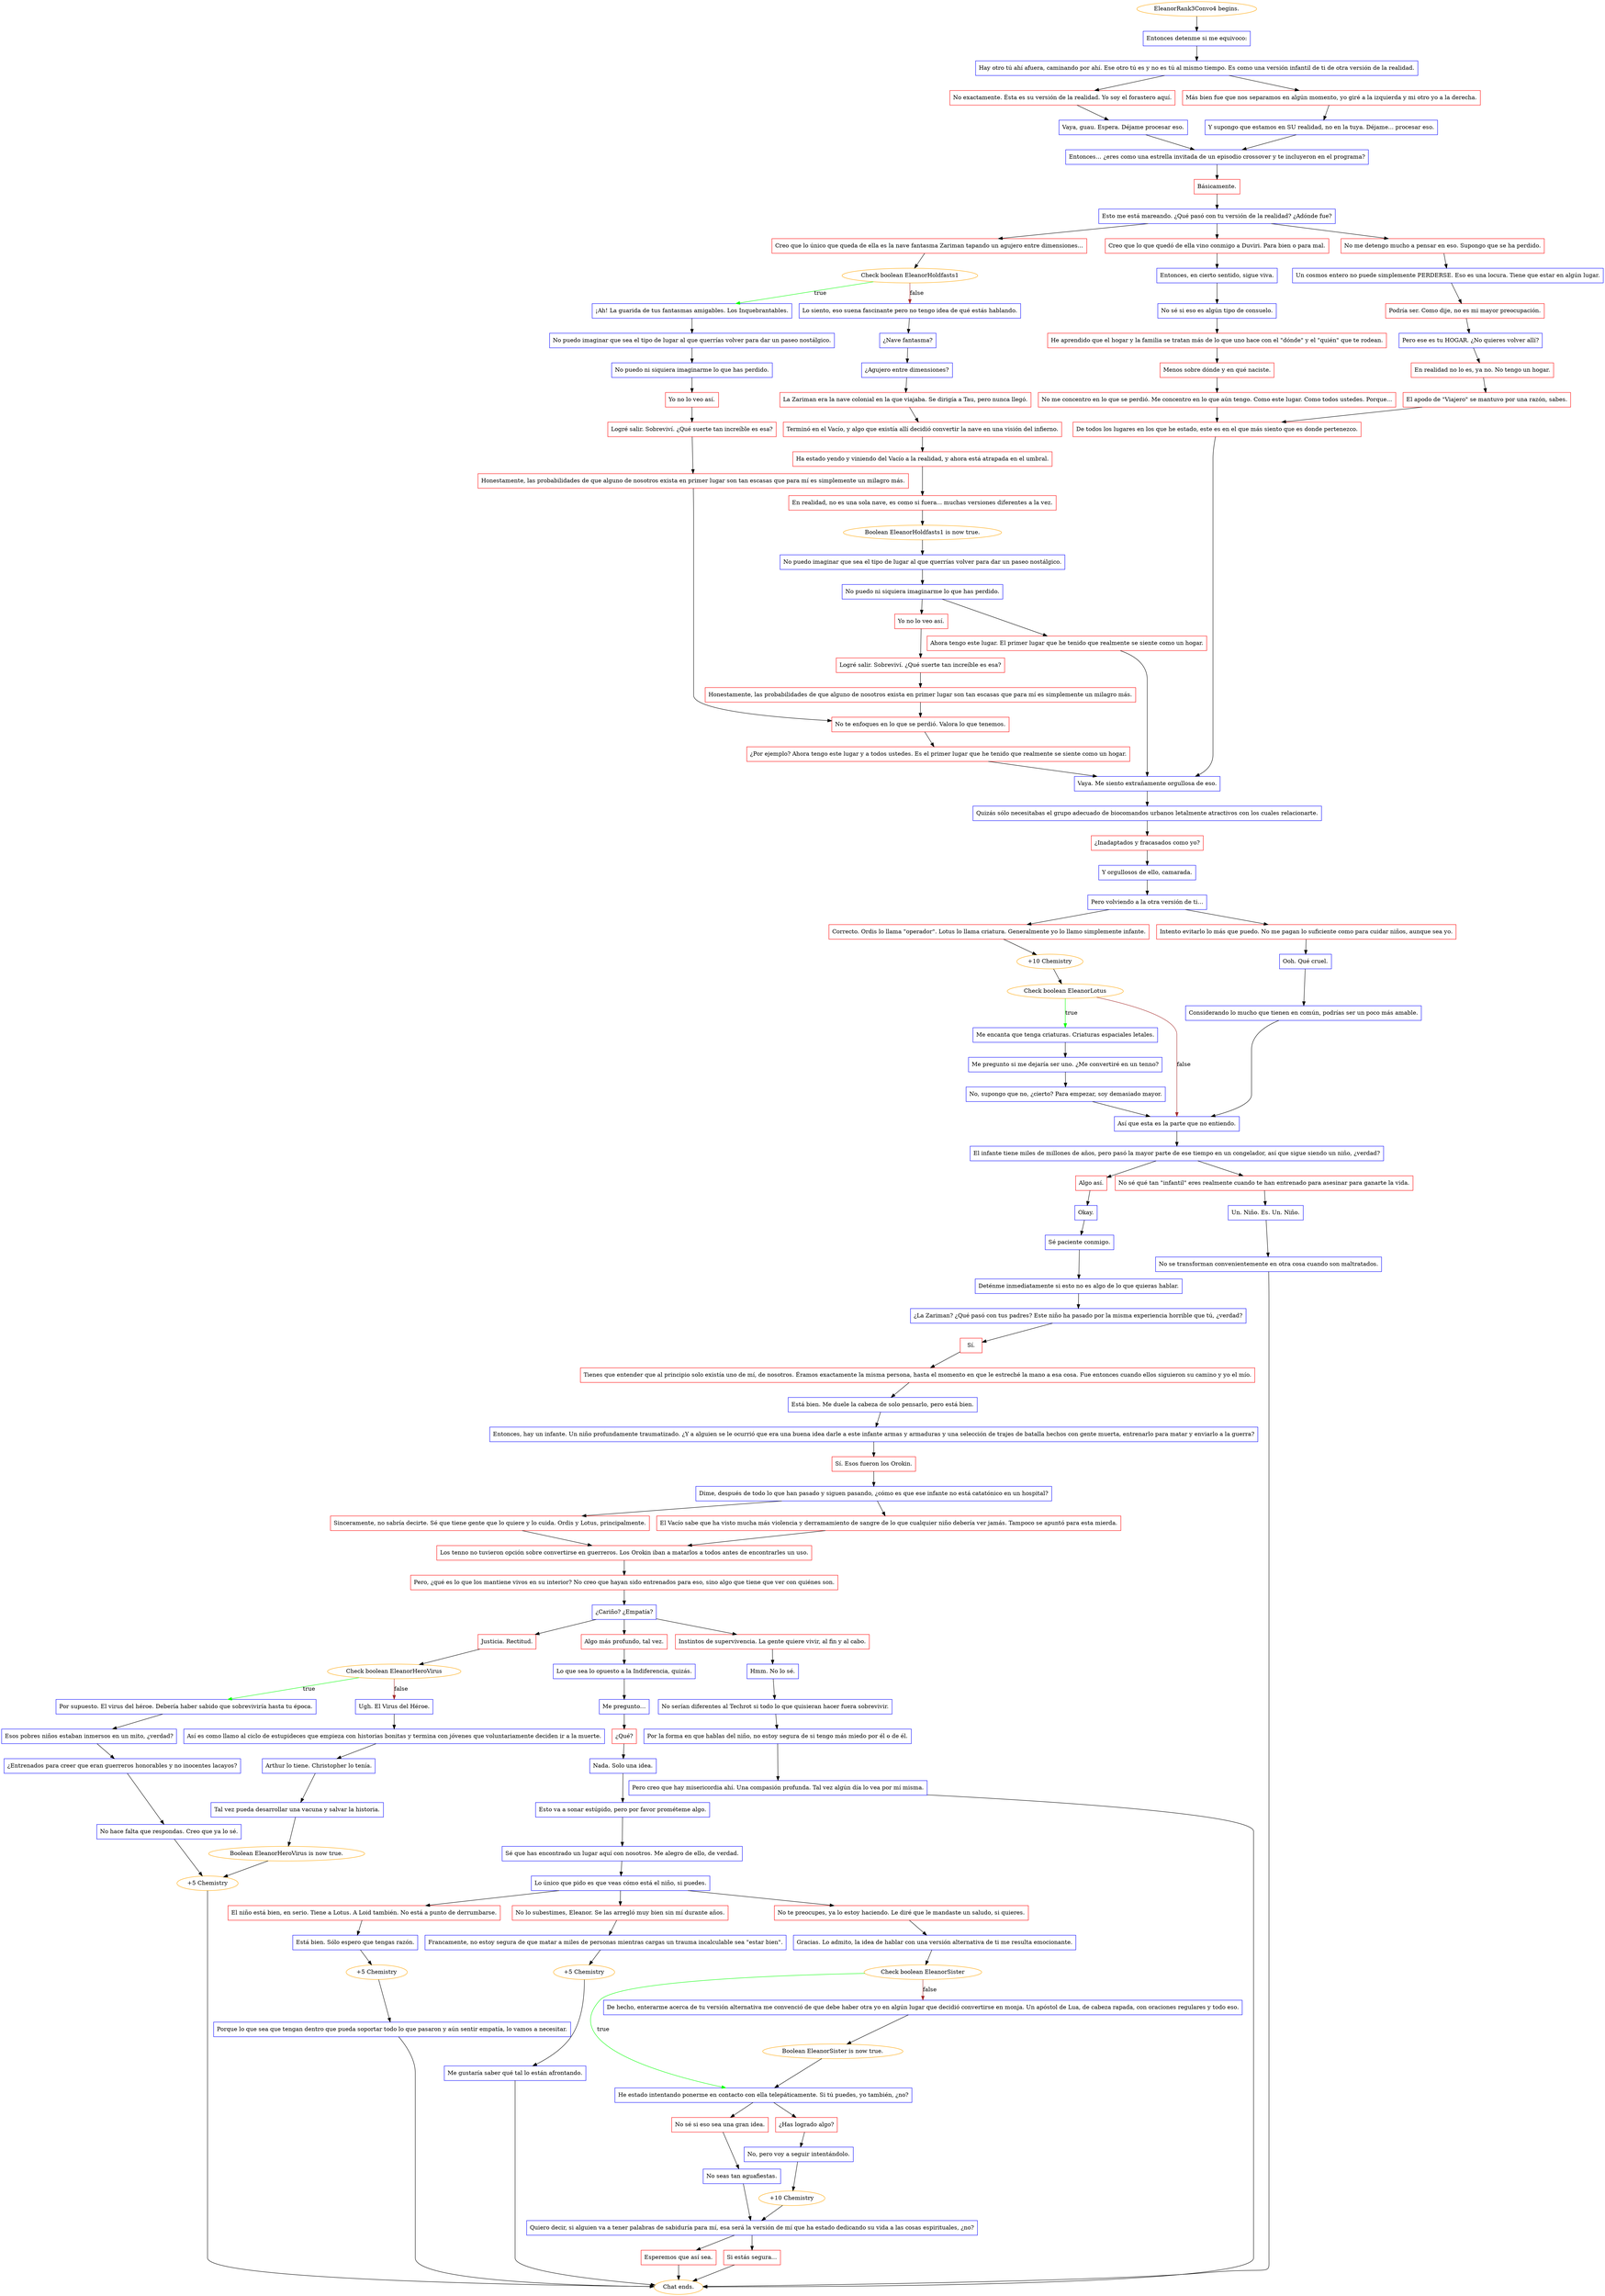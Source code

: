 digraph {
	"EleanorRank3Convo4 begins." [color=orange];
		"EleanorRank3Convo4 begins." -> j1472606252;
	j1472606252 [label="Entonces detenme si me equivoco:",shape=box,color=blue];
		j1472606252 -> j398321077;
	j398321077 [label="Hay otro tú ahí afuera, caminando por ahí. Ese otro tú es y no es tú al mismo tiempo. Es como una versión infantil de ti de otra versión de la realidad.",shape=box,color=blue];
		j398321077 -> j3460705772;
		j398321077 -> j1848399597;
	j3460705772 [label="No exactamente. Ésta es su versión de la realidad. Yo soy el forastero aquí.",shape=box,color=red];
		j3460705772 -> j231701301;
	j1848399597 [label="Más bien fue que nos separamos en algún momento, yo giré a la izquierda y mi otro yo a la derecha.",shape=box,color=red];
		j1848399597 -> j532901066;
	j231701301 [label="Vaya, guau. Espera. Déjame procesar eso.",shape=box,color=blue];
		j231701301 -> j3256052783;
	j532901066 [label="Y supongo que estamos en SU realidad, no en la tuya. Déjame... procesar eso.",shape=box,color=blue];
		j532901066 -> j3256052783;
	j3256052783 [label="Entonces… ¿eres como una estrella invitada de un episodio crossover y te incluyeron en el programa?",shape=box,color=blue];
		j3256052783 -> j1643448665;
	j1643448665 [label="Básicamente.",shape=box,color=red];
		j1643448665 -> j2142761605;
	j2142761605 [label="Esto me está mareando. ¿Qué pasó con tu versión de la realidad? ¿Adónde fue?",shape=box,color=blue];
		j2142761605 -> j1178735179;
		j2142761605 -> j840079450;
		j2142761605 -> j3606796834;
	j1178735179 [label="Creo que lo único que queda de ella es la nave fantasma Zariman tapando un agujero entre dimensiones...",shape=box,color=red];
		j1178735179 -> j622483262;
	j840079450 [label="Creo que lo que quedó de ella vino conmigo a Duviri. Para bien o para mal.",shape=box,color=red];
		j840079450 -> j2093641781;
	j3606796834 [label="No me detengo mucho a pensar en eso. Supongo que se ha perdido.",shape=box,color=red];
		j3606796834 -> j1890547755;
	j622483262 [label="Check boolean EleanorHoldfasts1",color=orange];
		j622483262 -> j1954784208 [label=true,color=green];
		j622483262 -> j3007312876 [label=false,color=brown];
	j2093641781 [label="Entonces, en cierto sentido, sigue viva.",shape=box,color=blue];
		j2093641781 -> j3401230747;
	j1890547755 [label="Un cosmos entero no puede simplemente PERDERSE. Eso es una locura. Tiene que estar en algún lugar.",shape=box,color=blue];
		j1890547755 -> j543761661;
	j1954784208 [label="¡Ah! La guarida de tus fantasmas amigables. Los Inquebrantables.",shape=box,color=blue];
		j1954784208 -> j2534676522;
	j3007312876 [label="Lo siento, eso suena fascinante pero no tengo idea de qué estás hablando.",shape=box,color=blue];
		j3007312876 -> j1017483263;
	j3401230747 [label="No sé si eso es algún tipo de consuelo.",shape=box,color=blue];
		j3401230747 -> j4147183599;
	j543761661 [label="Podría ser. Como dije, no es mi mayor preocupación.",shape=box,color=red];
		j543761661 -> j3371453733;
	j2534676522 [label="No puedo imaginar que sea el tipo de lugar al que querrías volver para dar un paseo nostálgico.",shape=box,color=blue];
		j2534676522 -> j2038788432;
	j1017483263 [label="¿Nave fantasma?",shape=box,color=blue];
		j1017483263 -> j2418793831;
	j4147183599 [label="He aprendido que el hogar y la familia se tratan más de lo que uno hace con el \"dónde\" y el \"quién\" que te rodean.",shape=box,color=red];
		j4147183599 -> j837030003;
	j3371453733 [label="Pero ese es tu HOGAR. ¿No quieres volver allí?",shape=box,color=blue];
		j3371453733 -> j1830132585;
	j2038788432 [label="No puedo ni siquiera imaginarme lo que has perdido.",shape=box,color=blue];
		j2038788432 -> j1937100811;
	j2418793831 [label="¿Agujero entre dimensiones?",shape=box,color=blue];
		j2418793831 -> j2389701841;
	j837030003 [label="Menos sobre dónde y en qué naciste.",shape=box,color=red];
		j837030003 -> j2249499740;
	j1830132585 [label="En realidad no lo es, ya no. No tengo un hogar.",shape=box,color=red];
		j1830132585 -> j1561330774;
	j1937100811 [label="Yo no lo veo así.",shape=box,color=red];
		j1937100811 -> j932714622;
	j2389701841 [label="La Zariman era la nave colonial en la que viajaba. Se dirigía a Tau, pero nunca llegó.",shape=box,color=red];
		j2389701841 -> j1655659491;
	j2249499740 [label="No me concentro en lo que se perdió. Me concentro en lo que aún tengo. Como este lugar. Como todos ustedes. Porque...",shape=box,color=red];
		j2249499740 -> j3127088753;
	j1561330774 [label="El apodo de \"Viajero\" se mantuvo por una razón, sabes.",shape=box,color=red];
		j1561330774 -> j3127088753;
	j932714622 [label="Logré salir. Sobreviví. ¿Qué suerte tan increíble es esa?",shape=box,color=red];
		j932714622 -> j3733601226;
	j1655659491 [label="Terminó en el Vacío, y algo que existía allí decidió convertir la nave en una visión del infierno.",shape=box,color=red];
		j1655659491 -> j2962840989;
	j3127088753 [label="De todos los lugares en los que he estado, este es en el que más siento que es donde pertenezco.",shape=box,color=red];
		j3127088753 -> j67603773;
	j3733601226 [label="Honestamente, las probabilidades de que alguno de nosotros exista en primer lugar son tan escasas que para mí es simplemente un milagro más.",shape=box,color=red];
		j3733601226 -> j2666476612;
	j2962840989 [label="Ha estado yendo y viniendo del Vacío a la realidad, y ahora está atrapada en el umbral.",shape=box,color=red];
		j2962840989 -> j516952774;
	j67603773 [label="Vaya. Me siento extrañamente orgullosa de eso.",shape=box,color=blue];
		j67603773 -> j118491612;
	j2666476612 [label="No te enfoques en lo que se perdió. Valora lo que tenemos.",shape=box,color=red];
		j2666476612 -> j358863360;
	j516952774 [label="En realidad, no es una sola nave, es como si fuera... muchas versiones diferentes a la vez.",shape=box,color=red];
		j516952774 -> j2887502889;
	j118491612 [label="Quizás sólo necesitabas el grupo adecuado de biocomandos urbanos letalmente atractivos con los cuales relacionarte.",shape=box,color=blue];
		j118491612 -> j3568071809;
	j358863360 [label="¿Por ejemplo? Ahora tengo este lugar y a todos ustedes. Es el primer lugar que he tenido que realmente se siente como un hogar.",shape=box,color=red];
		j358863360 -> j67603773;
	j2887502889 [label="Boolean EleanorHoldfasts1 is now true.",color=orange];
		j2887502889 -> j3841919426;
	j3568071809 [label="¿Inadaptados y fracasados como yo?",shape=box,color=red];
		j3568071809 -> j786223664;
	j3841919426 [label="No puedo imaginar que sea el tipo de lugar al que querrías volver para dar un paseo nostálgico.",shape=box,color=blue];
		j3841919426 -> j3969127990;
	j786223664 [label="Y orgullosos de ello, camarada.",shape=box,color=blue];
		j786223664 -> j3623322756;
	j3969127990 [label="No puedo ni siquiera imaginarme lo que has perdido.",shape=box,color=blue];
		j3969127990 -> j1488165195;
		j3969127990 -> j2853716080;
	j3623322756 [label="Pero volviendo a la otra versión de ti…",shape=box,color=blue];
		j3623322756 -> j4212818929;
		j3623322756 -> j1096655012;
	j1488165195 [label="Yo no lo veo así.",shape=box,color=red];
		j1488165195 -> j1795765943;
	j2853716080 [label="Ahora tengo este lugar. El primer lugar que he tenido que realmente se siente como un hogar.",shape=box,color=red];
		j2853716080 -> j67603773;
	j4212818929 [label="Correcto. Ordis lo llama \"operador\". Lotus lo llama criatura. Generalmente yo lo llamo simplemente infante.",shape=box,color=red];
		j4212818929 -> j4061780858;
	j1096655012 [label="Intento evitarlo lo más que puedo. No me pagan lo suficiente como para cuidar niños, aunque sea yo.",shape=box,color=red];
		j1096655012 -> j3777953627;
	j1795765943 [label="Logré salir. Sobreviví. ¿Qué suerte tan increíble es esa?",shape=box,color=red];
		j1795765943 -> j1912431282;
	j4061780858 [label="+10 Chemistry",color=orange];
		j4061780858 -> j3978629636;
	j3777953627 [label="Ooh. Qué cruel.",shape=box,color=blue];
		j3777953627 -> j3835644230;
	j1912431282 [label="Honestamente, las probabilidades de que alguno de nosotros exista en primer lugar son tan escasas que para mí es simplemente un milagro más.",shape=box,color=red];
		j1912431282 -> j2666476612;
	j3978629636 [label="Check boolean EleanorLotus",color=orange];
		j3978629636 -> j200093946 [label=true,color=green];
		j3978629636 -> j3385440496 [label=false,color=brown];
	j3835644230 [label="Considerando lo mucho que tienen en común, podrías ser un poco más amable.",shape=box,color=blue];
		j3835644230 -> j3385440496;
	j200093946 [label="Me encanta que tenga criaturas. Criaturas espaciales letales.",shape=box,color=blue];
		j200093946 -> j3072978021;
	j3385440496 [label="Así que esta es la parte que no entiendo.",shape=box,color=blue];
		j3385440496 -> j3838238110;
	j3072978021 [label="Me pregunto si me dejaría ser uno. ¿Me convertiré en un tenno?",shape=box,color=blue];
		j3072978021 -> j1119899221;
	j3838238110 [label="El infante tiene miles de millones de años, pero pasó la mayor parte de ese tiempo en un congelador, así que sigue siendo un niño, ¿verdad?",shape=box,color=blue];
		j3838238110 -> j365450859;
		j3838238110 -> j571613277;
	j1119899221 [label="No, supongo que no, ¿cierto? Para empezar, soy demasiado mayor.",shape=box,color=blue];
		j1119899221 -> j3385440496;
	j365450859 [label="Algo así.",shape=box,color=red];
		j365450859 -> j970033391;
	j571613277 [label="No sé qué tan \"infantil\" eres realmente cuando te han entrenado para asesinar para ganarte la vida.",shape=box,color=red];
		j571613277 -> j1616082406;
	j970033391 [label="Okay.",shape=box,color=blue];
		j970033391 -> j3306049464;
	j1616082406 [label="Un. Niño. Es. Un. Niño.",shape=box,color=blue];
		j1616082406 -> j3138456269;
	j3306049464 [label="Sé paciente conmigo.",shape=box,color=blue];
		j3306049464 -> j308331362;
	j3138456269 [label="No se transforman convenientemente en otra cosa cuando son maltratados.",shape=box,color=blue];
		j3138456269 -> "Chat ends.";
	j308331362 [label="Deténme inmediatamente si esto no es algo de lo que quieras hablar.",shape=box,color=blue];
		j308331362 -> j1659968710;
	"Chat ends." [color=orange];
	j1659968710 [label="¿La Zariman? ¿Qué pasó con tus padres? Este niño ha pasado por la misma experiencia horrible que tú, ¿verdad?",shape=box,color=blue];
		j1659968710 -> j3345997131;
	j3345997131 [label="Sí.",shape=box,color=red];
		j3345997131 -> j1621097079;
	j1621097079 [label="Tienes que entender que al principio solo existía uno de mí, de nosotros. Éramos exactamente la misma persona, hasta el momento en que le estreché la mano a esa cosa. Fue entonces cuando ellos siguieron su camino y yo el mío.",shape=box,color=red];
		j1621097079 -> j2249726326;
	j2249726326 [label="Está bien. Me duele la cabeza de solo pensarlo, pero está bien.",shape=box,color=blue];
		j2249726326 -> j1436046194;
	j1436046194 [label="Entonces, hay un infante. Un niño profundamente traumatizado. ¿Y a alguien se le ocurrió que era una buena idea darle a este infante armas y armaduras y una selección de trajes de batalla hechos con gente muerta, entrenarlo para matar y enviarlo a la guerra?",shape=box,color=blue];
		j1436046194 -> j1665321725;
	j1665321725 [label="Sí. Esos fueron los Orokin.",shape=box,color=red];
		j1665321725 -> j3291780498;
	j3291780498 [label="Dime, después de todo lo que han pasado y siguen pasando, ¿cómo es que ese infante no está catatónico en un hospital?",shape=box,color=blue];
		j3291780498 -> j3549561353;
		j3291780498 -> j3163722909;
	j3549561353 [label="Sinceramente, no sabría decirte. Sé que tiene gente que lo quiere y lo cuida. Ordis y Lotus, principalmente.",shape=box,color=red];
		j3549561353 -> j1232685818;
	j3163722909 [label="El Vacío sabe que ha visto mucha más violencia y derramamiento de sangre de lo que cualquier niño debería ver jamás. Tampoco se apuntó para esta mierda.",shape=box,color=red];
		j3163722909 -> j1232685818;
	j1232685818 [label="Los tenno no tuvieron opción sobre convertirse en guerreros. Los Orokin iban a matarlos a todos antes de encontrarles un uso.",shape=box,color=red];
		j1232685818 -> j1215140638;
	j1215140638 [label="Pero, ¿qué es lo que los mantiene vivos en su interior? No creo que hayan sido entrenados para eso, sino algo que tiene que ver con quiénes son.",shape=box,color=red];
		j1215140638 -> j2638309428;
	j2638309428 [label="¿Cariño? ¿Empatía?",shape=box,color=blue];
		j2638309428 -> j1781194465;
		j2638309428 -> j3013796869;
		j2638309428 -> j2823402774;
	j1781194465 [label="Justicia. Rectitud.",shape=box,color=red];
		j1781194465 -> j3862202944;
	j3013796869 [label="Algo más profundo, tal vez.",shape=box,color=red];
		j3013796869 -> j2222878457;
	j2823402774 [label="Instintos de supervivencia. La gente quiere vivir, al fin y al cabo.",shape=box,color=red];
		j2823402774 -> j1614826102;
	j3862202944 [label="Check boolean EleanorHeroVirus",color=orange];
		j3862202944 -> j4034176152 [label=true,color=green];
		j3862202944 -> j3729943120 [label=false,color=brown];
	j2222878457 [label="Lo que sea lo opuesto a la Indiferencia, quizás.",shape=box,color=blue];
		j2222878457 -> j410840846;
	j1614826102 [label="Hmm. No lo sé.",shape=box,color=blue];
		j1614826102 -> j54817452;
	j4034176152 [label="Por supuesto. El virus del héroe. Debería haber sabido que sobreviviría hasta tu época.",shape=box,color=blue];
		j4034176152 -> j2486771127;
	j3729943120 [label="Ugh. El Virus del Héroe.",shape=box,color=blue];
		j3729943120 -> j4073525828;
	j410840846 [label="Me pregunto…",shape=box,color=blue];
		j410840846 -> j2577168046;
	j54817452 [label="No serían diferentes al Techrot si todo lo que quisieran hacer fuera sobrevivir.",shape=box,color=blue];
		j54817452 -> j3937465213;
	j2486771127 [label="Esos pobres niños estaban inmersos en un mito, ¿verdad?",shape=box,color=blue];
		j2486771127 -> j1428695135;
	j4073525828 [label="Así es como llamo al ciclo de estupideces que empieza con historias bonitas y termina con jóvenes que voluntariamente deciden ir a la muerte.",shape=box,color=blue];
		j4073525828 -> j1857976277;
	j2577168046 [label="¿Qué?",shape=box,color=red];
		j2577168046 -> j1477608242;
	j3937465213 [label="Por la forma en que hablas del niño, no estoy segura de si tengo más miedo por él o de él.",shape=box,color=blue];
		j3937465213 -> j1974732343;
	j1428695135 [label="¿Entrenados para creer que eran guerreros honorables y no inocentes lacayos?",shape=box,color=blue];
		j1428695135 -> j2798113132;
	j1857976277 [label="Arthur lo tiene. Christopher lo tenía.",shape=box,color=blue];
		j1857976277 -> j3683609144;
	j1477608242 [label="Nada. Solo una idea.",shape=box,color=blue];
		j1477608242 -> j2225316578;
	j1974732343 [label="Pero creo que hay misericordia ahí. Una compasión profunda. Tal vez algún día lo vea por mí misma.",shape=box,color=blue];
		j1974732343 -> "Chat ends.";
	j2798113132 [label="No hace falta que respondas. Creo que ya lo sé.",shape=box,color=blue];
		j2798113132 -> j4081414586;
	j3683609144 [label="Tal vez pueda desarrollar una vacuna y salvar la historia.",shape=box,color=blue];
		j3683609144 -> j679405944;
	j2225316578 [label="Esto va a sonar estúpido, pero por favor prométeme algo.",shape=box,color=blue];
		j2225316578 -> j4156100085;
	j4081414586 [label="+5 Chemistry",color=orange];
		j4081414586 -> "Chat ends.";
	j679405944 [label="Boolean EleanorHeroVirus is now true.",color=orange];
		j679405944 -> j4081414586;
	j4156100085 [label="Sé que has encontrado un lugar aquí con nosotros. Me alegro de ello, de verdad.",shape=box,color=blue];
		j4156100085 -> j159538215;
	j159538215 [label="Lo único que pido es que veas cómo está el niño, si puedes.",shape=box,color=blue];
		j159538215 -> j2614489024;
		j159538215 -> j1153773185;
		j159538215 -> j3609437735;
	j2614489024 [label="El niño está bien, en serio. Tiene a Lotus. A Loid también. No está a punto de derrumbarse.",shape=box,color=red];
		j2614489024 -> j1128143385;
	j1153773185 [label="No lo subestimes, Eleanor. Se las arregló muy bien sin mí durante años.",shape=box,color=red];
		j1153773185 -> j578854067;
	j3609437735 [label="No te preocupes, ya lo estoy haciendo. Le diré que le mandaste un saludo, si quieres.",shape=box,color=red];
		j3609437735 -> j1673575133;
	j1128143385 [label="Está bien. Sólo espero que tengas razón.",shape=box,color=blue];
		j1128143385 -> j3734478322;
	j578854067 [label="Francamente, no estoy segura de que matar a miles de personas mientras cargas un trauma incalculable sea \"estar bien\".",shape=box,color=blue];
		j578854067 -> j3177691960;
	j1673575133 [label="Gracias. Lo admito, la idea de hablar con una versión alternativa de ti me resulta emocionante.",shape=box,color=blue];
		j1673575133 -> j3106748003;
	j3734478322 [label="+5 Chemistry",color=orange];
		j3734478322 -> j2267755889;
	j3177691960 [label="+5 Chemistry",color=orange];
		j3177691960 -> j3252078945;
	j3106748003 [label="Check boolean EleanorSister",color=orange];
		j3106748003 -> j1226580624 [label=true,color=green];
		j3106748003 -> j1956095096 [label=false,color=brown];
	j2267755889 [label="Porque lo que sea que tengan dentro que pueda soportar todo lo que pasaron y aún sentir empatía, lo vamos a necesitar.",shape=box,color=blue];
		j2267755889 -> "Chat ends.";
	j3252078945 [label="Me gustaría saber qué tal lo están afrontando.",shape=box,color=blue];
		j3252078945 -> "Chat ends.";
	j1226580624 [label="He estado intentando ponerme en contacto con ella telepáticamente. Si tú puedes, yo también, ¿no?",shape=box,color=blue];
		j1226580624 -> j3550233552;
		j1226580624 -> j3901538056;
	j1956095096 [label="De hecho, enterarme acerca de tu versión alternativa me convenció de que debe haber otra yo en algún lugar que decidió convertirse en monja. Un apóstol de Lua, de cabeza rapada, con oraciones regulares y todo eso.",shape=box,color=blue];
		j1956095096 -> j1256734699;
	j3550233552 [label="No sé si eso sea una gran idea.",shape=box,color=red];
		j3550233552 -> j2509106313;
	j3901538056 [label="¿Has logrado algo?",shape=box,color=red];
		j3901538056 -> j748272584;
	j1256734699 [label="Boolean EleanorSister is now true.",color=orange];
		j1256734699 -> j1226580624;
	j2509106313 [label="No seas tan aguafiestas.",shape=box,color=blue];
		j2509106313 -> j2085146290;
	j748272584 [label="No, pero voy a seguir intentándolo.",shape=box,color=blue];
		j748272584 -> j1390504732;
	j2085146290 [label="Quiero decir, si alguien va a tener palabras de sabiduría para mí, esa será la versión de mí que ha estado dedicando su vida a las cosas espirituales, ¿no?",shape=box,color=blue];
		j2085146290 -> j2689419666;
		j2085146290 -> j3477957575;
	j1390504732 [label="+10 Chemistry",color=orange];
		j1390504732 -> j2085146290;
	j2689419666 [label="Esperemos que así sea.",shape=box,color=red];
		j2689419666 -> "Chat ends.";
	j3477957575 [label="Si estás segura...",shape=box,color=red];
		j3477957575 -> "Chat ends.";
}